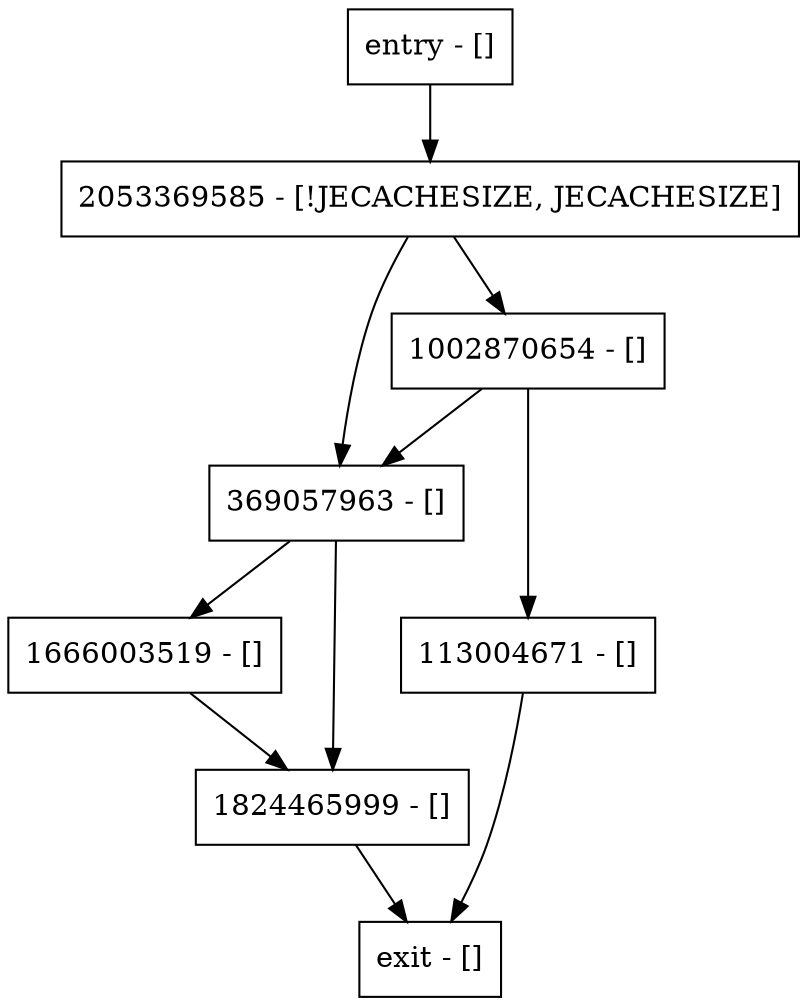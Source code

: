 digraph minimalClose {
node [shape=record];
entry [label="entry - []"];
exit [label="exit - []"];
1002870654 [label="1002870654 - []"];
369057963 [label="369057963 - []"];
113004671 [label="113004671 - []"];
2053369585 [label="2053369585 - [!JECACHESIZE, JECACHESIZE]"];
1666003519 [label="1666003519 - []"];
1824465999 [label="1824465999 - []"];
entry;
exit;
entry -> 2053369585;
1002870654 -> 369057963;
1002870654 -> 113004671;
369057963 -> 1666003519;
369057963 -> 1824465999;
113004671 -> exit;
2053369585 -> 1002870654;
2053369585 -> 369057963;
1666003519 -> 1824465999;
1824465999 -> exit;
}
